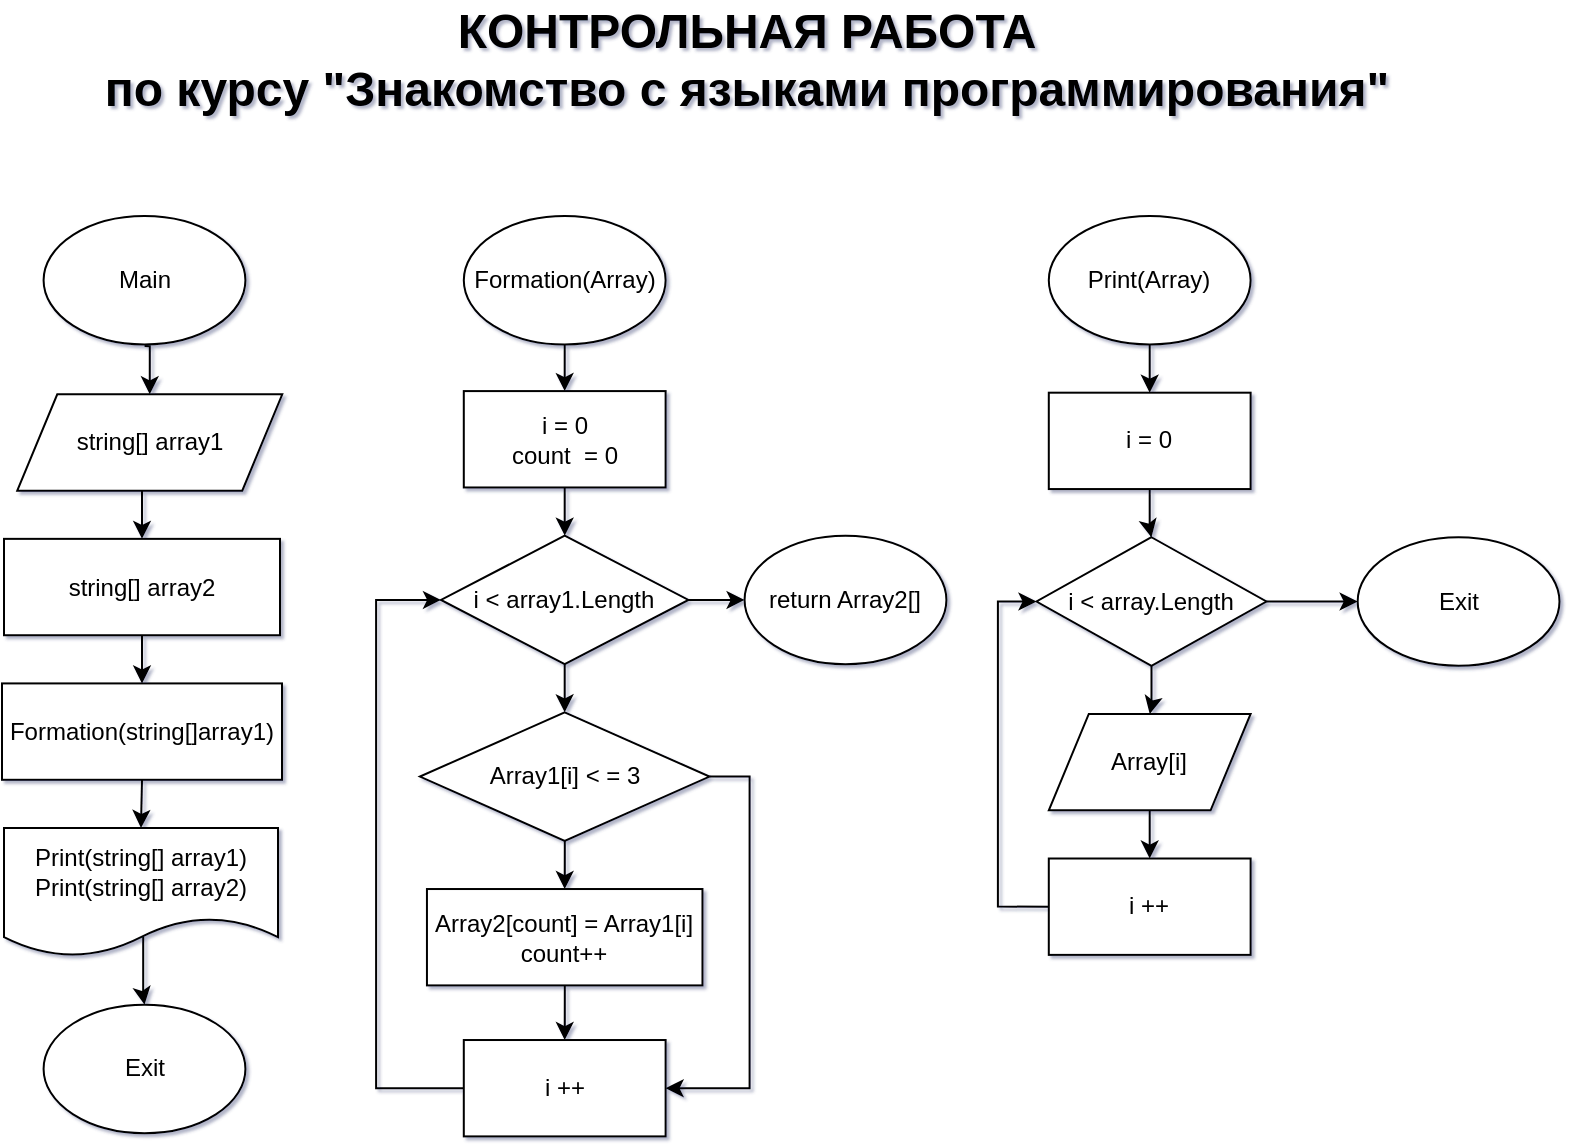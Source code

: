 <mxfile version="20.2.2" type="device"><diagram id="WJRS9jLUi4n5hYvzAXwy" name="Контрольная работа"><mxGraphModel dx="2065" dy="580" grid="0" gridSize="10" guides="1" tooltips="1" connect="1" arrows="1" fold="1" page="1" pageScale="1" pageWidth="827" pageHeight="1169" math="0" shadow="1"><root><mxCell id="0"/><mxCell id="1" parent="0"/><mxCell id="A2vlAGtKAJeYtZVk_cJD-2" value="КОНТРОЛЬНАЯ РАБОТА&lt;br&gt;по курсу &quot;Знакомство с языками программирования&quot;" style="text;strokeColor=none;fillColor=none;html=1;fontSize=24;fontStyle=1;verticalAlign=middle;align=center;" parent="1" vertex="1"><mxGeometry x="-740" y="41" width="633" height="55" as="geometry"/></mxCell><mxCell id="-RqWZfaB3WUfOLd455sF-47" value="" style="group;movable=0;resizable=0;rotatable=0;deletable=0;editable=0;connectable=0;" vertex="1" connectable="0" parent="1"><mxGeometry x="-790" y="147" width="773.738" height="461" as="geometry"/></mxCell><mxCell id="-RqWZfaB3WUfOLd455sF-4" value="Main" style="ellipse;whiteSpace=wrap;html=1;" vertex="1" parent="-RqWZfaB3WUfOLd455sF-47"><mxGeometry x="15.794" width="100.908" height="64.251" as="geometry"/></mxCell><mxCell id="-RqWZfaB3WUfOLd455sF-5" style="edgeStyle=orthogonalEdgeStyle;rounded=0;orthogonalLoop=1;jettySize=auto;html=1;entryX=0.5;entryY=0;entryDx=0;entryDy=0;" edge="1" parent="-RqWZfaB3WUfOLd455sF-47" target="-RqWZfaB3WUfOLd455sF-8"><mxGeometry relative="1" as="geometry"><mxPoint x="66.274" y="65.054" as="sourcePoint"/></mxGeometry></mxCell><mxCell id="-RqWZfaB3WUfOLd455sF-7" style="edgeStyle=orthogonalEdgeStyle;rounded=0;orthogonalLoop=1;jettySize=auto;html=1;entryX=0.5;entryY=0;entryDx=0;entryDy=0;" edge="1" parent="-RqWZfaB3WUfOLd455sF-47" target="-RqWZfaB3WUfOLd455sF-10"><mxGeometry relative="1" as="geometry"><mxPoint x="62.299" y="135.73" as="sourcePoint"/></mxGeometry></mxCell><mxCell id="-RqWZfaB3WUfOLd455sF-8" value="string[] array1" style="shape=parallelogram;perimeter=parallelogramPerimeter;whiteSpace=wrap;html=1;fixedSize=1;" vertex="1" parent="-RqWZfaB3WUfOLd455sF-47"><mxGeometry x="2.632" y="89.148" width="132.496" height="48.188" as="geometry"/></mxCell><mxCell id="-RqWZfaB3WUfOLd455sF-10" value="string[] array2" style="rounded=0;whiteSpace=wrap;html=1;" vertex="1" parent="-RqWZfaB3WUfOLd455sF-47"><mxGeometry x="-4" y="161.43" width="138" height="48.19" as="geometry"/></mxCell><mxCell id="-RqWZfaB3WUfOLd455sF-12" value="&lt;span&gt;Formation(string[]array1)&lt;br&gt;&lt;/span&gt;" style="rounded=0;whiteSpace=wrap;html=1;" vertex="1" parent="-RqWZfaB3WUfOLd455sF-47"><mxGeometry x="-5" y="233.71" width="140" height="48.19" as="geometry"/></mxCell><mxCell id="-RqWZfaB3WUfOLd455sF-9" style="edgeStyle=orthogonalEdgeStyle;rounded=0;orthogonalLoop=1;jettySize=auto;html=1;entryX=0.5;entryY=0;entryDx=0;entryDy=0;exitX=0.5;exitY=1;exitDx=0;exitDy=0;" edge="1" parent="-RqWZfaB3WUfOLd455sF-47" source="-RqWZfaB3WUfOLd455sF-10" target="-RqWZfaB3WUfOLd455sF-12"><mxGeometry relative="1" as="geometry"/></mxCell><mxCell id="-RqWZfaB3WUfOLd455sF-26" value="Print(string[] array1)&lt;br&gt;Print(string[] array2)" style="shape=document;whiteSpace=wrap;html=1;boundedLbl=1;" vertex="1" parent="-RqWZfaB3WUfOLd455sF-47"><mxGeometry x="-4" y="305.99" width="137" height="64.25" as="geometry"/></mxCell><mxCell id="-RqWZfaB3WUfOLd455sF-11" style="edgeStyle=orthogonalEdgeStyle;rounded=0;orthogonalLoop=1;jettySize=auto;html=1;entryX=0.5;entryY=0;entryDx=0;entryDy=0;exitX=0.5;exitY=1;exitDx=0;exitDy=0;" edge="1" parent="-RqWZfaB3WUfOLd455sF-47" source="-RqWZfaB3WUfOLd455sF-12" target="-RqWZfaB3WUfOLd455sF-26"><mxGeometry relative="1" as="geometry"/></mxCell><mxCell id="-RqWZfaB3WUfOLd455sF-27" value="Exit" style="ellipse;whiteSpace=wrap;html=1;" vertex="1" parent="-RqWZfaB3WUfOLd455sF-47"><mxGeometry x="15.794" y="394.34" width="100.908" height="64.251" as="geometry"/></mxCell><mxCell id="-RqWZfaB3WUfOLd455sF-25" style="edgeStyle=orthogonalEdgeStyle;rounded=0;orthogonalLoop=1;jettySize=auto;html=1;exitX=0.508;exitY=0.848;exitDx=0;exitDy=0;exitPerimeter=0;" edge="1" parent="-RqWZfaB3WUfOLd455sF-47" source="-RqWZfaB3WUfOLd455sF-26" target="-RqWZfaB3WUfOLd455sF-27"><mxGeometry relative="1" as="geometry"><mxPoint x="68.442" y="402.371" as="targetPoint"/></mxGeometry></mxCell><mxCell id="-RqWZfaB3WUfOLd455sF-29" value="Formation(Array)" style="ellipse;whiteSpace=wrap;html=1;" vertex="1" parent="-RqWZfaB3WUfOLd455sF-47"><mxGeometry x="225.899" y="0.003" width="100.908" height="64.251" as="geometry"/></mxCell><mxCell id="-RqWZfaB3WUfOLd455sF-31" value="i = 0&lt;br&gt;count&amp;nbsp; = 0" style="rounded=0;whiteSpace=wrap;html=1;" vertex="1" parent="-RqWZfaB3WUfOLd455sF-47"><mxGeometry x="225.899" y="87.545" width="100.908" height="48.188" as="geometry"/></mxCell><mxCell id="-RqWZfaB3WUfOLd455sF-28" style="edgeStyle=orthogonalEdgeStyle;rounded=0;orthogonalLoop=1;jettySize=auto;html=1;entryX=0.5;entryY=0;entryDx=0;entryDy=0;" edge="1" parent="-RqWZfaB3WUfOLd455sF-47" source="-RqWZfaB3WUfOLd455sF-29" target="-RqWZfaB3WUfOLd455sF-31"><mxGeometry relative="1" as="geometry"/></mxCell><mxCell id="-RqWZfaB3WUfOLd455sF-34" value="i &amp;lt; array1.Length" style="rhombus;whiteSpace=wrap;html=1;" vertex="1" parent="-RqWZfaB3WUfOLd455sF-47"><mxGeometry x="214.492" y="159.827" width="123.721" height="64.251" as="geometry"/></mxCell><mxCell id="-RqWZfaB3WUfOLd455sF-30" style="edgeStyle=orthogonalEdgeStyle;rounded=0;orthogonalLoop=1;jettySize=auto;html=1;entryX=0.5;entryY=0;entryDx=0;entryDy=0;" edge="1" parent="-RqWZfaB3WUfOLd455sF-47" source="-RqWZfaB3WUfOLd455sF-31" target="-RqWZfaB3WUfOLd455sF-34"><mxGeometry relative="1" as="geometry"/></mxCell><mxCell id="-RqWZfaB3WUfOLd455sF-37" value="Array1[i] &amp;lt; = 3" style="rhombus;whiteSpace=wrap;html=1;" vertex="1" parent="-RqWZfaB3WUfOLd455sF-47"><mxGeometry x="203.963" y="248.172" width="144.78" height="64.251" as="geometry"/></mxCell><mxCell id="-RqWZfaB3WUfOLd455sF-32" style="edgeStyle=orthogonalEdgeStyle;rounded=0;orthogonalLoop=1;jettySize=auto;html=1;entryX=0.5;entryY=0;entryDx=0;entryDy=0;" edge="1" parent="-RqWZfaB3WUfOLd455sF-47" source="-RqWZfaB3WUfOLd455sF-34" target="-RqWZfaB3WUfOLd455sF-37"><mxGeometry relative="1" as="geometry"/></mxCell><mxCell id="-RqWZfaB3WUfOLd455sF-39" value="Array2[count] = Array1[i]&lt;br&gt;count++" style="rounded=0;whiteSpace=wrap;html=1;" vertex="1" parent="-RqWZfaB3WUfOLd455sF-47"><mxGeometry x="207.473" y="336.517" width="137.761" height="48.188" as="geometry"/></mxCell><mxCell id="-RqWZfaB3WUfOLd455sF-35" style="edgeStyle=orthogonalEdgeStyle;rounded=0;orthogonalLoop=1;jettySize=auto;html=1;entryX=0.5;entryY=0;entryDx=0;entryDy=0;" edge="1" parent="-RqWZfaB3WUfOLd455sF-47" source="-RqWZfaB3WUfOLd455sF-37" target="-RqWZfaB3WUfOLd455sF-39"><mxGeometry relative="1" as="geometry"/></mxCell><mxCell id="-RqWZfaB3WUfOLd455sF-40" style="edgeStyle=orthogonalEdgeStyle;rounded=0;orthogonalLoop=1;jettySize=auto;html=1;entryX=0;entryY=0.5;entryDx=0;entryDy=0;exitX=0;exitY=0.5;exitDx=0;exitDy=0;" edge="1" parent="-RqWZfaB3WUfOLd455sF-47" source="-RqWZfaB3WUfOLd455sF-41" target="-RqWZfaB3WUfOLd455sF-34"><mxGeometry relative="1" as="geometry"><Array as="points"><mxPoint x="182.027" y="436.106"/><mxPoint x="182.027" y="191.953"/></Array></mxGeometry></mxCell><mxCell id="-RqWZfaB3WUfOLd455sF-41" value="i ++" style="rounded=0;whiteSpace=wrap;html=1;" vertex="1" parent="-RqWZfaB3WUfOLd455sF-47"><mxGeometry x="225.899" y="412.012" width="100.908" height="48.188" as="geometry"/></mxCell><mxCell id="-RqWZfaB3WUfOLd455sF-36" style="edgeStyle=orthogonalEdgeStyle;rounded=0;orthogonalLoop=1;jettySize=auto;html=1;entryX=1;entryY=0.5;entryDx=0;entryDy=0;exitX=1;exitY=0.5;exitDx=0;exitDy=0;" edge="1" parent="-RqWZfaB3WUfOLd455sF-47" source="-RqWZfaB3WUfOLd455sF-37" target="-RqWZfaB3WUfOLd455sF-41"><mxGeometry relative="1" as="geometry"/></mxCell><mxCell id="-RqWZfaB3WUfOLd455sF-38" style="edgeStyle=orthogonalEdgeStyle;rounded=0;orthogonalLoop=1;jettySize=auto;html=1;entryX=0.5;entryY=0;entryDx=0;entryDy=0;" edge="1" parent="-RqWZfaB3WUfOLd455sF-47" source="-RqWZfaB3WUfOLd455sF-39" target="-RqWZfaB3WUfOLd455sF-41"><mxGeometry relative="1" as="geometry"/></mxCell><mxCell id="-RqWZfaB3WUfOLd455sF-42" value="return Array2[]" style="ellipse;whiteSpace=wrap;html=1;" vertex="1" parent="-RqWZfaB3WUfOLd455sF-47"><mxGeometry x="366.292" y="159.827" width="100.908" height="64.251" as="geometry"/></mxCell><mxCell id="-RqWZfaB3WUfOLd455sF-33" style="edgeStyle=orthogonalEdgeStyle;rounded=0;orthogonalLoop=1;jettySize=auto;html=1;" edge="1" parent="-RqWZfaB3WUfOLd455sF-47" source="-RqWZfaB3WUfOLd455sF-34" target="-RqWZfaB3WUfOLd455sF-42"><mxGeometry relative="1" as="geometry"><mxPoint x="348.743" y="191.953" as="targetPoint"/></mxGeometry></mxCell><mxCell id="-RqWZfaB3WUfOLd455sF-14" value="Print(Array)" style="ellipse;whiteSpace=wrap;html=1;" vertex="1" parent="-RqWZfaB3WUfOLd455sF-47"><mxGeometry x="518.398" width="100.908" height="64.251" as="geometry"/></mxCell><mxCell id="-RqWZfaB3WUfOLd455sF-16" value="i = 0" style="rounded=0;whiteSpace=wrap;html=1;" vertex="1" parent="-RqWZfaB3WUfOLd455sF-47"><mxGeometry x="518.398" y="88.345" width="100.908" height="48.188" as="geometry"/></mxCell><mxCell id="-RqWZfaB3WUfOLd455sF-13" style="edgeStyle=orthogonalEdgeStyle;rounded=0;orthogonalLoop=1;jettySize=auto;html=1;entryX=0.5;entryY=0;entryDx=0;entryDy=0;" edge="1" parent="-RqWZfaB3WUfOLd455sF-47" source="-RqWZfaB3WUfOLd455sF-14" target="-RqWZfaB3WUfOLd455sF-16"><mxGeometry relative="1" as="geometry"/></mxCell><mxCell id="-RqWZfaB3WUfOLd455sF-19" value="i &amp;lt; array.Length" style="rhombus;whiteSpace=wrap;html=1;" vertex="1" parent="-RqWZfaB3WUfOLd455sF-47"><mxGeometry x="512.256" y="160.627" width="114.947" height="64.251" as="geometry"/></mxCell><mxCell id="-RqWZfaB3WUfOLd455sF-15" style="edgeStyle=orthogonalEdgeStyle;rounded=0;orthogonalLoop=1;jettySize=auto;html=1;entryX=0.5;entryY=0;entryDx=0;entryDy=0;" edge="1" parent="-RqWZfaB3WUfOLd455sF-47" source="-RqWZfaB3WUfOLd455sF-16" target="-RqWZfaB3WUfOLd455sF-19"><mxGeometry relative="1" as="geometry"/></mxCell><mxCell id="-RqWZfaB3WUfOLd455sF-21" value="Array[i]" style="shape=parallelogram;perimeter=parallelogramPerimeter;whiteSpace=wrap;html=1;fixedSize=1;" vertex="1" parent="-RqWZfaB3WUfOLd455sF-47"><mxGeometry x="518.398" y="248.972" width="100.908" height="48.188" as="geometry"/></mxCell><mxCell id="-RqWZfaB3WUfOLd455sF-17" style="edgeStyle=orthogonalEdgeStyle;rounded=0;orthogonalLoop=1;jettySize=auto;html=1;entryX=0.5;entryY=0;entryDx=0;entryDy=0;" edge="1" parent="-RqWZfaB3WUfOLd455sF-47" source="-RqWZfaB3WUfOLd455sF-19" target="-RqWZfaB3WUfOLd455sF-21"><mxGeometry relative="1" as="geometry"/></mxCell><mxCell id="-RqWZfaB3WUfOLd455sF-22" style="edgeStyle=orthogonalEdgeStyle;rounded=0;orthogonalLoop=1;jettySize=auto;html=1;entryX=0;entryY=0.5;entryDx=0;entryDy=0;exitX=0;exitY=0.5;exitDx=0;exitDy=0;" edge="1" parent="-RqWZfaB3WUfOLd455sF-47" source="-RqWZfaB3WUfOLd455sF-23" target="-RqWZfaB3WUfOLd455sF-19"><mxGeometry relative="1" as="geometry"><Array as="points"><mxPoint x="492.952" y="345.348"/><mxPoint x="492.952" y="192.753"/></Array></mxGeometry></mxCell><mxCell id="-RqWZfaB3WUfOLd455sF-23" value="i ++" style="rounded=0;whiteSpace=wrap;html=1;" vertex="1" parent="-RqWZfaB3WUfOLd455sF-47"><mxGeometry x="518.398" y="321.254" width="100.908" height="48.188" as="geometry"/></mxCell><mxCell id="-RqWZfaB3WUfOLd455sF-20" style="edgeStyle=orthogonalEdgeStyle;rounded=0;orthogonalLoop=1;jettySize=auto;html=1;entryX=0.5;entryY=0;entryDx=0;entryDy=0;" edge="1" parent="-RqWZfaB3WUfOLd455sF-47" source="-RqWZfaB3WUfOLd455sF-21" target="-RqWZfaB3WUfOLd455sF-23"><mxGeometry relative="1" as="geometry"/></mxCell><mxCell id="-RqWZfaB3WUfOLd455sF-24" value="Exit" style="ellipse;whiteSpace=wrap;html=1;" vertex="1" parent="-RqWZfaB3WUfOLd455sF-47"><mxGeometry x="672.831" y="160.627" width="100.908" height="64.251" as="geometry"/></mxCell><mxCell id="-RqWZfaB3WUfOLd455sF-18" style="edgeStyle=orthogonalEdgeStyle;rounded=0;orthogonalLoop=1;jettySize=auto;html=1;entryX=0;entryY=0.5;entryDx=0;entryDy=0;" edge="1" parent="-RqWZfaB3WUfOLd455sF-47" source="-RqWZfaB3WUfOLd455sF-19" target="-RqWZfaB3WUfOLd455sF-24"><mxGeometry relative="1" as="geometry"><mxPoint x="658.791" y="192.753" as="targetPoint"/></mxGeometry></mxCell></root></mxGraphModel></diagram></mxfile>